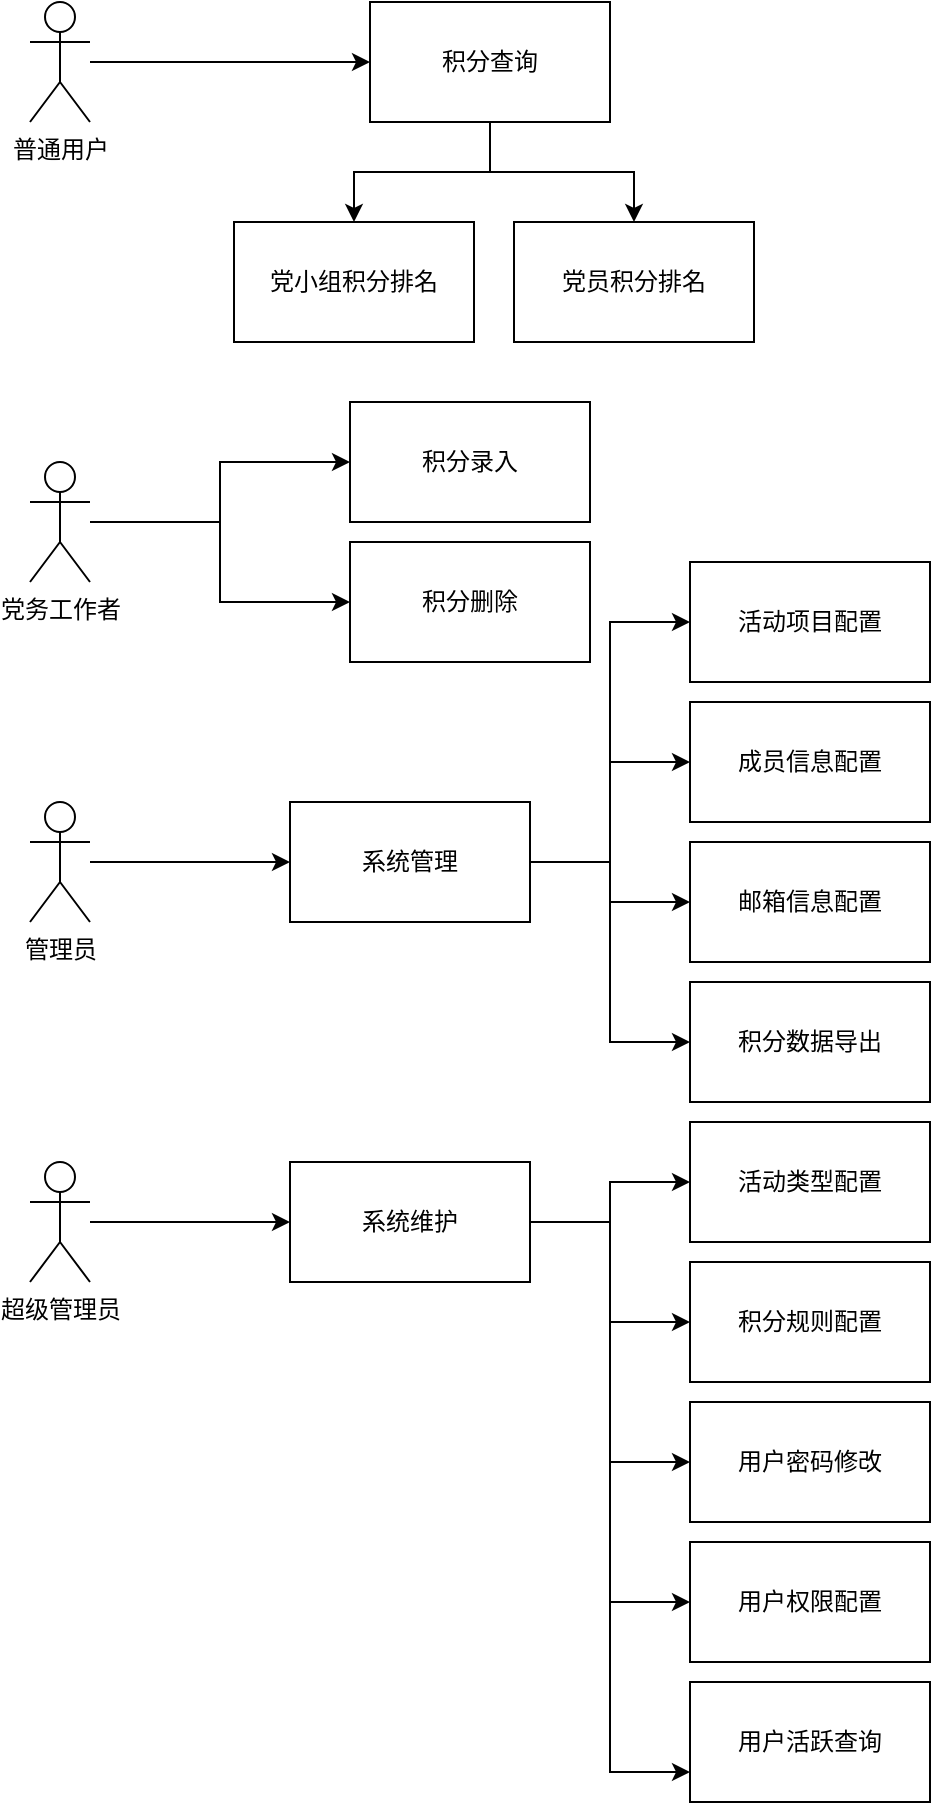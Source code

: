 <mxfile version="15.5.5" type="github">
  <diagram id="bh3-M8ebys-ZIm4aBCHa" name="Page-1">
    <mxGraphModel dx="2048" dy="692" grid="1" gridSize="10" guides="1" tooltips="1" connect="1" arrows="1" fold="1" page="1" pageScale="1" pageWidth="827" pageHeight="1169" math="0" shadow="0">
      <root>
        <mxCell id="0" />
        <mxCell id="1" parent="0" />
        <mxCell id="AsReBXEsJwNe9x3TPqY4-23" style="edgeStyle=orthogonalEdgeStyle;rounded=0;orthogonalLoop=1;jettySize=auto;html=1;" edge="1" parent="1" source="AsReBXEsJwNe9x3TPqY4-5" target="AsReBXEsJwNe9x3TPqY4-21">
          <mxGeometry relative="1" as="geometry" />
        </mxCell>
        <mxCell id="AsReBXEsJwNe9x3TPqY4-24" style="edgeStyle=orthogonalEdgeStyle;rounded=0;orthogonalLoop=1;jettySize=auto;html=1;exitX=0.5;exitY=1;exitDx=0;exitDy=0;" edge="1" parent="1" source="AsReBXEsJwNe9x3TPqY4-5" target="AsReBXEsJwNe9x3TPqY4-22">
          <mxGeometry relative="1" as="geometry" />
        </mxCell>
        <mxCell id="AsReBXEsJwNe9x3TPqY4-5" value="积分查询" style="rounded=0;whiteSpace=wrap;html=1;" vertex="1" parent="1">
          <mxGeometry x="40" y="200" width="120" height="60" as="geometry" />
        </mxCell>
        <mxCell id="AsReBXEsJwNe9x3TPqY4-6" value="积分录入" style="rounded=0;whiteSpace=wrap;html=1;" vertex="1" parent="1">
          <mxGeometry x="30" y="400" width="120" height="60" as="geometry" />
        </mxCell>
        <mxCell id="AsReBXEsJwNe9x3TPqY4-33" style="edgeStyle=orthogonalEdgeStyle;rounded=0;orthogonalLoop=1;jettySize=auto;html=1;entryX=0;entryY=0.5;entryDx=0;entryDy=0;" edge="1" parent="1" source="AsReBXEsJwNe9x3TPqY4-7" target="AsReBXEsJwNe9x3TPqY4-25">
          <mxGeometry relative="1" as="geometry" />
        </mxCell>
        <mxCell id="AsReBXEsJwNe9x3TPqY4-34" style="edgeStyle=orthogonalEdgeStyle;rounded=0;orthogonalLoop=1;jettySize=auto;html=1;entryX=0;entryY=0.5;entryDx=0;entryDy=0;" edge="1" parent="1" source="AsReBXEsJwNe9x3TPqY4-7" target="AsReBXEsJwNe9x3TPqY4-26">
          <mxGeometry relative="1" as="geometry" />
        </mxCell>
        <mxCell id="AsReBXEsJwNe9x3TPqY4-35" style="edgeStyle=orthogonalEdgeStyle;rounded=0;orthogonalLoop=1;jettySize=auto;html=1;exitX=1;exitY=0.5;exitDx=0;exitDy=0;entryX=0;entryY=0.5;entryDx=0;entryDy=0;" edge="1" parent="1" source="AsReBXEsJwNe9x3TPqY4-7" target="AsReBXEsJwNe9x3TPqY4-27">
          <mxGeometry relative="1" as="geometry" />
        </mxCell>
        <mxCell id="AsReBXEsJwNe9x3TPqY4-36" style="edgeStyle=orthogonalEdgeStyle;rounded=0;orthogonalLoop=1;jettySize=auto;html=1;exitX=1;exitY=0.5;exitDx=0;exitDy=0;entryX=0;entryY=0.5;entryDx=0;entryDy=0;" edge="1" parent="1" source="AsReBXEsJwNe9x3TPqY4-7" target="AsReBXEsJwNe9x3TPqY4-28">
          <mxGeometry relative="1" as="geometry" />
        </mxCell>
        <mxCell id="AsReBXEsJwNe9x3TPqY4-7" value="系统管理" style="rounded=0;whiteSpace=wrap;html=1;" vertex="1" parent="1">
          <mxGeometry y="600" width="120" height="60" as="geometry" />
        </mxCell>
        <mxCell id="AsReBXEsJwNe9x3TPqY4-42" style="edgeStyle=orthogonalEdgeStyle;rounded=0;orthogonalLoop=1;jettySize=auto;html=1;exitX=1;exitY=0.5;exitDx=0;exitDy=0;" edge="1" parent="1" source="AsReBXEsJwNe9x3TPqY4-8" target="AsReBXEsJwNe9x3TPqY4-37">
          <mxGeometry relative="1" as="geometry" />
        </mxCell>
        <mxCell id="AsReBXEsJwNe9x3TPqY4-43" style="edgeStyle=orthogonalEdgeStyle;rounded=0;orthogonalLoop=1;jettySize=auto;html=1;exitX=1;exitY=0.5;exitDx=0;exitDy=0;" edge="1" parent="1" source="AsReBXEsJwNe9x3TPqY4-8" target="AsReBXEsJwNe9x3TPqY4-38">
          <mxGeometry relative="1" as="geometry" />
        </mxCell>
        <mxCell id="AsReBXEsJwNe9x3TPqY4-44" style="edgeStyle=orthogonalEdgeStyle;rounded=0;orthogonalLoop=1;jettySize=auto;html=1;exitX=1;exitY=0.5;exitDx=0;exitDy=0;entryX=0;entryY=0.5;entryDx=0;entryDy=0;" edge="1" parent="1" source="AsReBXEsJwNe9x3TPqY4-8" target="AsReBXEsJwNe9x3TPqY4-39">
          <mxGeometry relative="1" as="geometry" />
        </mxCell>
        <mxCell id="AsReBXEsJwNe9x3TPqY4-45" style="edgeStyle=orthogonalEdgeStyle;rounded=0;orthogonalLoop=1;jettySize=auto;html=1;exitX=1;exitY=0.5;exitDx=0;exitDy=0;entryX=0;entryY=0.5;entryDx=0;entryDy=0;" edge="1" parent="1" source="AsReBXEsJwNe9x3TPqY4-8" target="AsReBXEsJwNe9x3TPqY4-40">
          <mxGeometry relative="1" as="geometry" />
        </mxCell>
        <mxCell id="AsReBXEsJwNe9x3TPqY4-46" style="edgeStyle=orthogonalEdgeStyle;rounded=0;orthogonalLoop=1;jettySize=auto;html=1;exitX=1;exitY=0.5;exitDx=0;exitDy=0;entryX=0;entryY=0.75;entryDx=0;entryDy=0;" edge="1" parent="1" source="AsReBXEsJwNe9x3TPqY4-8" target="AsReBXEsJwNe9x3TPqY4-41">
          <mxGeometry relative="1" as="geometry" />
        </mxCell>
        <mxCell id="AsReBXEsJwNe9x3TPqY4-8" value="系统维护" style="rounded=0;whiteSpace=wrap;html=1;" vertex="1" parent="1">
          <mxGeometry y="780" width="120" height="60" as="geometry" />
        </mxCell>
        <mxCell id="AsReBXEsJwNe9x3TPqY4-18" value="" style="edgeStyle=orthogonalEdgeStyle;rounded=0;orthogonalLoop=1;jettySize=auto;html=1;" edge="1" parent="1" source="AsReBXEsJwNe9x3TPqY4-10" target="AsReBXEsJwNe9x3TPqY4-5">
          <mxGeometry relative="1" as="geometry" />
        </mxCell>
        <mxCell id="AsReBXEsJwNe9x3TPqY4-10" value="普通用户" style="shape=umlActor;verticalLabelPosition=bottom;verticalAlign=top;html=1;outlineConnect=0;" vertex="1" parent="1">
          <mxGeometry x="-130" y="200" width="30" height="60" as="geometry" />
        </mxCell>
        <mxCell id="AsReBXEsJwNe9x3TPqY4-17" value="" style="edgeStyle=orthogonalEdgeStyle;rounded=0;orthogonalLoop=1;jettySize=auto;html=1;" edge="1" parent="1" source="AsReBXEsJwNe9x3TPqY4-14" target="AsReBXEsJwNe9x3TPqY4-6">
          <mxGeometry relative="1" as="geometry" />
        </mxCell>
        <mxCell id="AsReBXEsJwNe9x3TPqY4-30" style="edgeStyle=orthogonalEdgeStyle;rounded=0;orthogonalLoop=1;jettySize=auto;html=1;entryX=0;entryY=0.5;entryDx=0;entryDy=0;" edge="1" parent="1" source="AsReBXEsJwNe9x3TPqY4-14" target="AsReBXEsJwNe9x3TPqY4-29">
          <mxGeometry relative="1" as="geometry" />
        </mxCell>
        <mxCell id="AsReBXEsJwNe9x3TPqY4-14" value="党务工作者" style="shape=umlActor;verticalLabelPosition=bottom;verticalAlign=top;html=1;outlineConnect=0;" vertex="1" parent="1">
          <mxGeometry x="-130" y="430" width="30" height="60" as="geometry" />
        </mxCell>
        <mxCell id="AsReBXEsJwNe9x3TPqY4-19" value="" style="edgeStyle=orthogonalEdgeStyle;rounded=0;orthogonalLoop=1;jettySize=auto;html=1;" edge="1" parent="1" source="AsReBXEsJwNe9x3TPqY4-15" target="AsReBXEsJwNe9x3TPqY4-7">
          <mxGeometry relative="1" as="geometry" />
        </mxCell>
        <mxCell id="AsReBXEsJwNe9x3TPqY4-15" value="管理员" style="shape=umlActor;verticalLabelPosition=bottom;verticalAlign=top;html=1;outlineConnect=0;" vertex="1" parent="1">
          <mxGeometry x="-130" y="600" width="30" height="60" as="geometry" />
        </mxCell>
        <mxCell id="AsReBXEsJwNe9x3TPqY4-20" value="" style="edgeStyle=orthogonalEdgeStyle;rounded=0;orthogonalLoop=1;jettySize=auto;html=1;" edge="1" parent="1" source="AsReBXEsJwNe9x3TPqY4-16" target="AsReBXEsJwNe9x3TPqY4-8">
          <mxGeometry relative="1" as="geometry" />
        </mxCell>
        <mxCell id="AsReBXEsJwNe9x3TPqY4-16" value="超级管理员" style="shape=umlActor;verticalLabelPosition=bottom;verticalAlign=top;html=1;outlineConnect=0;" vertex="1" parent="1">
          <mxGeometry x="-130" y="780" width="30" height="60" as="geometry" />
        </mxCell>
        <mxCell id="AsReBXEsJwNe9x3TPqY4-21" value="党小组积分排名&lt;span style=&quot;color: rgba(0 , 0 , 0 , 0) ; font-family: monospace ; font-size: 0px&quot;&gt;%3CmxGraphModel%3E%3Croot%3E%3CmxCell%20id%3D%220%22%2F%3E%3CmxCell%20id%3D%221%22%20parent%3D%220%22%2F%3E%3CmxCell%20id%3D%222%22%20value%3D%22%E6%99%AE%E9%80%9A%E7%94%A8%E6%88%B7%22%20style%3D%22shape%3DumlActor%3BverticalLabelPosition%3Dbottom%3BverticalAlign%3Dtop%3Bhtml%3D1%3BoutlineConnect%3D0%3B%22%20vertex%3D%221%22%20parent%3D%221%22%3E%3CmxGeometry%20x%3D%2280%22%20y%3D%2260%22%20width%3D%2230%22%20height%3D%2260%22%20as%3D%22geometry%22%2F%3E%3C%2FmxCell%3E%3C%2Froot%3E%3C%2FmxGraphModel%3E&lt;/span&gt;" style="rounded=0;whiteSpace=wrap;html=1;" vertex="1" parent="1">
          <mxGeometry x="-28" y="310" width="120" height="60" as="geometry" />
        </mxCell>
        <mxCell id="AsReBXEsJwNe9x3TPqY4-22" value="党员积分排名&lt;span style=&quot;color: rgba(0 , 0 , 0 , 0) ; font-family: monospace ; font-size: 0px&quot;&gt;%3CmxGraphModel%3E%3Croot%3E%3CmxCell%20id%3D%220%22%2F%3E%3CmxCell%20id%3D%221%22%20parent%3D%220%22%2F%3E%3CmxCell%20id%3D%222%22%20value%3D%22%E6%99%AE%E9%80%9A%E7%94%A8%E6%88%B7%22%20style%3D%22shape%3DumlActor%3BverticalLabelPosition%3Dbottom%3BverticalAlign%3Dtop%3Bhtml%3D1%3BoutlineConnect%3D0%3B%22%20vertex%3D%221%22%20parent%3D%221%22%3E%3CmxGeometry%20x%3D%2280%22%20y%3D%2260%22%20width%3D%2230%22%20height%3D%2260%22%20as%3D%22geometry%22%2F%3E%3C%2FmxCell%3E%3C%2Froot%3E%3C%2FmxGraphModel%3E&lt;/span&gt;" style="rounded=0;whiteSpace=wrap;html=1;" vertex="1" parent="1">
          <mxGeometry x="112" y="310" width="120" height="60" as="geometry" />
        </mxCell>
        <mxCell id="AsReBXEsJwNe9x3TPqY4-25" value="成员信息配置" style="rounded=0;whiteSpace=wrap;html=1;" vertex="1" parent="1">
          <mxGeometry x="200" y="550" width="120" height="60" as="geometry" />
        </mxCell>
        <mxCell id="AsReBXEsJwNe9x3TPqY4-26" value="邮箱信息配置" style="rounded=0;whiteSpace=wrap;html=1;" vertex="1" parent="1">
          <mxGeometry x="200" y="620" width="120" height="60" as="geometry" />
        </mxCell>
        <mxCell id="AsReBXEsJwNe9x3TPqY4-27" value="积分数据导出" style="rounded=0;whiteSpace=wrap;html=1;" vertex="1" parent="1">
          <mxGeometry x="200" y="690" width="120" height="60" as="geometry" />
        </mxCell>
        <mxCell id="AsReBXEsJwNe9x3TPqY4-28" value="活动项目配置" style="rounded=0;whiteSpace=wrap;html=1;" vertex="1" parent="1">
          <mxGeometry x="200" y="480" width="120" height="60" as="geometry" />
        </mxCell>
        <mxCell id="AsReBXEsJwNe9x3TPqY4-29" value="积分删除" style="rounded=0;whiteSpace=wrap;html=1;" vertex="1" parent="1">
          <mxGeometry x="30" y="470" width="120" height="60" as="geometry" />
        </mxCell>
        <mxCell id="AsReBXEsJwNe9x3TPqY4-37" value="活动类型配置" style="rounded=0;whiteSpace=wrap;html=1;" vertex="1" parent="1">
          <mxGeometry x="200" y="760" width="120" height="60" as="geometry" />
        </mxCell>
        <mxCell id="AsReBXEsJwNe9x3TPqY4-38" value="积分规则配置" style="rounded=0;whiteSpace=wrap;html=1;" vertex="1" parent="1">
          <mxGeometry x="200" y="830" width="120" height="60" as="geometry" />
        </mxCell>
        <mxCell id="AsReBXEsJwNe9x3TPqY4-39" value="用户密码修改" style="rounded=0;whiteSpace=wrap;html=1;" vertex="1" parent="1">
          <mxGeometry x="200" y="900" width="120" height="60" as="geometry" />
        </mxCell>
        <mxCell id="AsReBXEsJwNe9x3TPqY4-40" value="用户权限配置" style="rounded=0;whiteSpace=wrap;html=1;" vertex="1" parent="1">
          <mxGeometry x="200" y="970" width="120" height="60" as="geometry" />
        </mxCell>
        <mxCell id="AsReBXEsJwNe9x3TPqY4-41" value="用户活跃查询" style="rounded=0;whiteSpace=wrap;html=1;" vertex="1" parent="1">
          <mxGeometry x="200" y="1040" width="120" height="60" as="geometry" />
        </mxCell>
      </root>
    </mxGraphModel>
  </diagram>
</mxfile>
